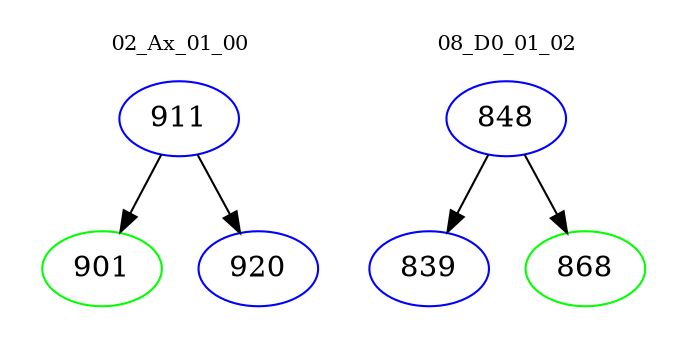 digraph{
subgraph cluster_0 {
color = white
label = "02_Ax_01_00";
fontsize=10;
T0_911 [label="911", color="blue"]
T0_911 -> T0_901 [color="black"]
T0_901 [label="901", color="green"]
T0_911 -> T0_920 [color="black"]
T0_920 [label="920", color="blue"]
}
subgraph cluster_1 {
color = white
label = "08_D0_01_02";
fontsize=10;
T1_848 [label="848", color="blue"]
T1_848 -> T1_839 [color="black"]
T1_839 [label="839", color="blue"]
T1_848 -> T1_868 [color="black"]
T1_868 [label="868", color="green"]
}
}
